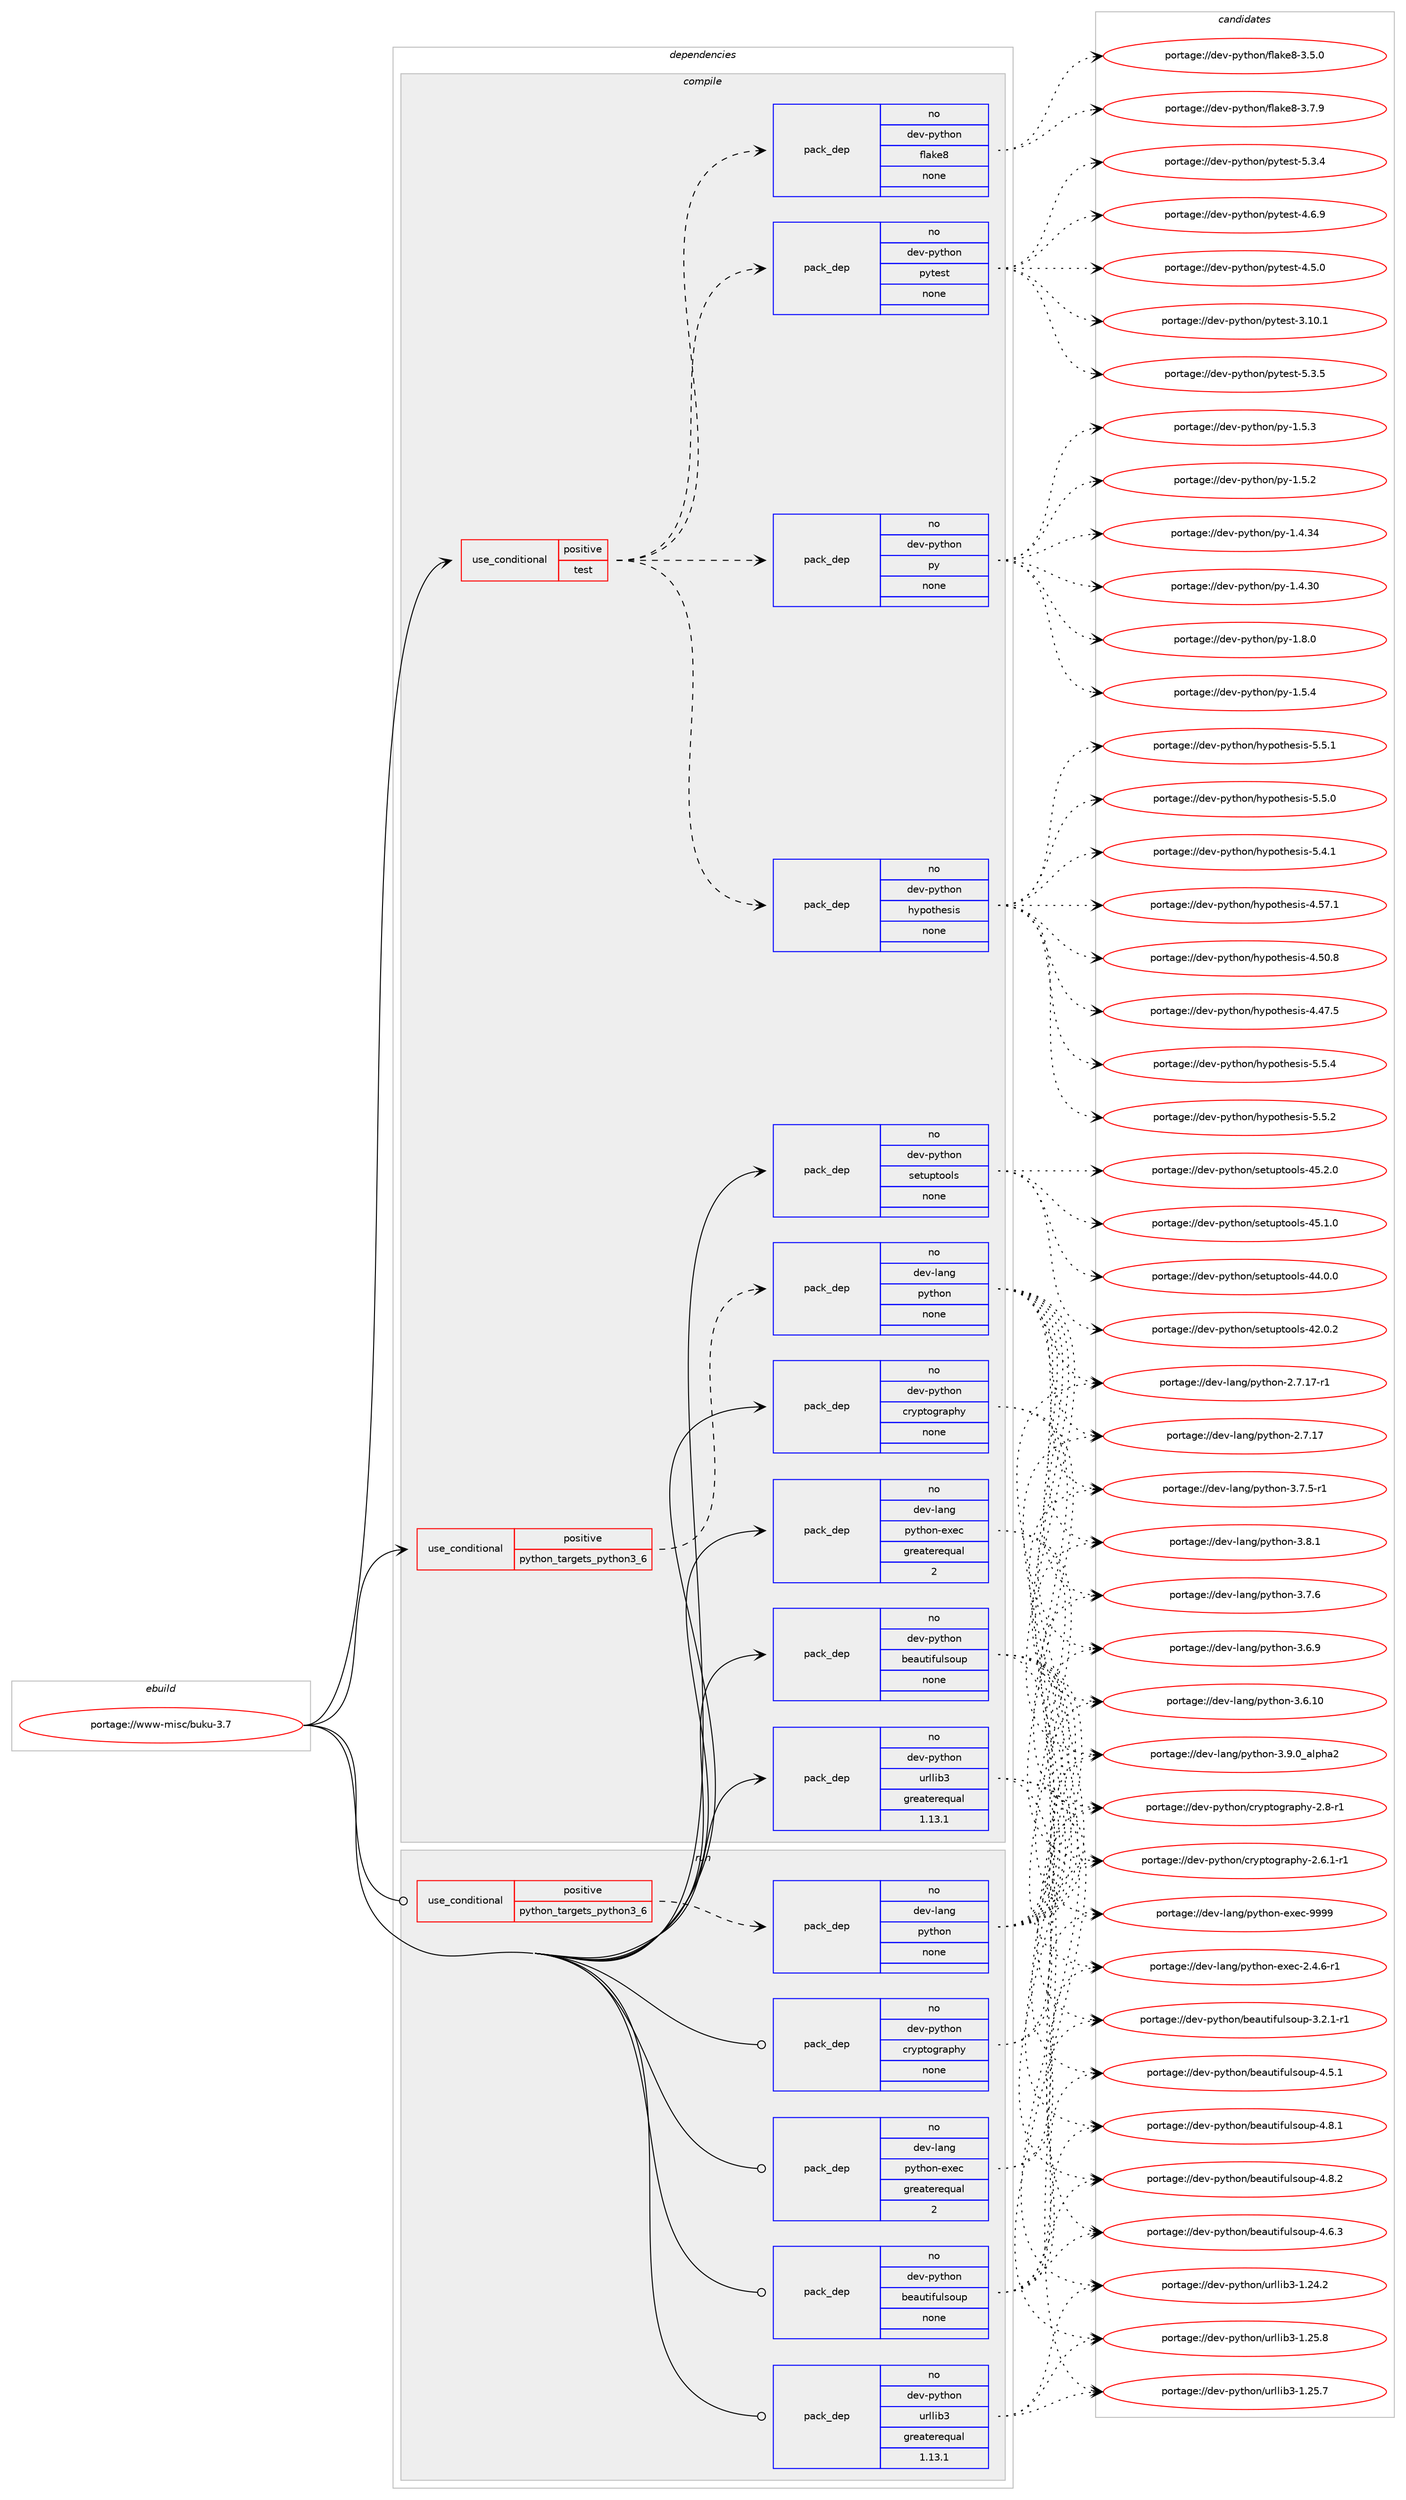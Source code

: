 digraph prolog {

# *************
# Graph options
# *************

newrank=true;
concentrate=true;
compound=true;
graph [rankdir=LR,fontname=Helvetica,fontsize=10,ranksep=1.5];#, ranksep=2.5, nodesep=0.2];
edge  [arrowhead=vee];
node  [fontname=Helvetica,fontsize=10];

# **********
# The ebuild
# **********

subgraph cluster_leftcol {
color=gray;
rank=same;
label=<<i>ebuild</i>>;
id [label="portage://www-misc/buku-3.7", color=red, width=4, href="../www-misc/buku-3.7.svg"];
}

# ****************
# The dependencies
# ****************

subgraph cluster_midcol {
color=gray;
label=<<i>dependencies</i>>;
subgraph cluster_compile {
fillcolor="#eeeeee";
style=filled;
label=<<i>compile</i>>;
subgraph cond4493 {
dependency26916 [label=<<TABLE BORDER="0" CELLBORDER="1" CELLSPACING="0" CELLPADDING="4"><TR><TD ROWSPAN="3" CELLPADDING="10">use_conditional</TD></TR><TR><TD>positive</TD></TR><TR><TD>python_targets_python3_6</TD></TR></TABLE>>, shape=none, color=red];
subgraph pack21919 {
dependency26917 [label=<<TABLE BORDER="0" CELLBORDER="1" CELLSPACING="0" CELLPADDING="4" WIDTH="220"><TR><TD ROWSPAN="6" CELLPADDING="30">pack_dep</TD></TR><TR><TD WIDTH="110">no</TD></TR><TR><TD>dev-lang</TD></TR><TR><TD>python</TD></TR><TR><TD>none</TD></TR><TR><TD></TD></TR></TABLE>>, shape=none, color=blue];
}
dependency26916:e -> dependency26917:w [weight=20,style="dashed",arrowhead="vee"];
}
id:e -> dependency26916:w [weight=20,style="solid",arrowhead="vee"];
subgraph cond4494 {
dependency26918 [label=<<TABLE BORDER="0" CELLBORDER="1" CELLSPACING="0" CELLPADDING="4"><TR><TD ROWSPAN="3" CELLPADDING="10">use_conditional</TD></TR><TR><TD>positive</TD></TR><TR><TD>test</TD></TR></TABLE>>, shape=none, color=red];
subgraph pack21920 {
dependency26919 [label=<<TABLE BORDER="0" CELLBORDER="1" CELLSPACING="0" CELLPADDING="4" WIDTH="220"><TR><TD ROWSPAN="6" CELLPADDING="30">pack_dep</TD></TR><TR><TD WIDTH="110">no</TD></TR><TR><TD>dev-python</TD></TR><TR><TD>flake8</TD></TR><TR><TD>none</TD></TR><TR><TD></TD></TR></TABLE>>, shape=none, color=blue];
}
dependency26918:e -> dependency26919:w [weight=20,style="dashed",arrowhead="vee"];
subgraph pack21921 {
dependency26920 [label=<<TABLE BORDER="0" CELLBORDER="1" CELLSPACING="0" CELLPADDING="4" WIDTH="220"><TR><TD ROWSPAN="6" CELLPADDING="30">pack_dep</TD></TR><TR><TD WIDTH="110">no</TD></TR><TR><TD>dev-python</TD></TR><TR><TD>hypothesis</TD></TR><TR><TD>none</TD></TR><TR><TD></TD></TR></TABLE>>, shape=none, color=blue];
}
dependency26918:e -> dependency26920:w [weight=20,style="dashed",arrowhead="vee"];
subgraph pack21922 {
dependency26921 [label=<<TABLE BORDER="0" CELLBORDER="1" CELLSPACING="0" CELLPADDING="4" WIDTH="220"><TR><TD ROWSPAN="6" CELLPADDING="30">pack_dep</TD></TR><TR><TD WIDTH="110">no</TD></TR><TR><TD>dev-python</TD></TR><TR><TD>py</TD></TR><TR><TD>none</TD></TR><TR><TD></TD></TR></TABLE>>, shape=none, color=blue];
}
dependency26918:e -> dependency26921:w [weight=20,style="dashed",arrowhead="vee"];
subgraph pack21923 {
dependency26922 [label=<<TABLE BORDER="0" CELLBORDER="1" CELLSPACING="0" CELLPADDING="4" WIDTH="220"><TR><TD ROWSPAN="6" CELLPADDING="30">pack_dep</TD></TR><TR><TD WIDTH="110">no</TD></TR><TR><TD>dev-python</TD></TR><TR><TD>pytest</TD></TR><TR><TD>none</TD></TR><TR><TD></TD></TR></TABLE>>, shape=none, color=blue];
}
dependency26918:e -> dependency26922:w [weight=20,style="dashed",arrowhead="vee"];
}
id:e -> dependency26918:w [weight=20,style="solid",arrowhead="vee"];
subgraph pack21924 {
dependency26923 [label=<<TABLE BORDER="0" CELLBORDER="1" CELLSPACING="0" CELLPADDING="4" WIDTH="220"><TR><TD ROWSPAN="6" CELLPADDING="30">pack_dep</TD></TR><TR><TD WIDTH="110">no</TD></TR><TR><TD>dev-lang</TD></TR><TR><TD>python-exec</TD></TR><TR><TD>greaterequal</TD></TR><TR><TD>2</TD></TR></TABLE>>, shape=none, color=blue];
}
id:e -> dependency26923:w [weight=20,style="solid",arrowhead="vee"];
subgraph pack21925 {
dependency26924 [label=<<TABLE BORDER="0" CELLBORDER="1" CELLSPACING="0" CELLPADDING="4" WIDTH="220"><TR><TD ROWSPAN="6" CELLPADDING="30">pack_dep</TD></TR><TR><TD WIDTH="110">no</TD></TR><TR><TD>dev-python</TD></TR><TR><TD>beautifulsoup</TD></TR><TR><TD>none</TD></TR><TR><TD></TD></TR></TABLE>>, shape=none, color=blue];
}
id:e -> dependency26924:w [weight=20,style="solid",arrowhead="vee"];
subgraph pack21926 {
dependency26925 [label=<<TABLE BORDER="0" CELLBORDER="1" CELLSPACING="0" CELLPADDING="4" WIDTH="220"><TR><TD ROWSPAN="6" CELLPADDING="30">pack_dep</TD></TR><TR><TD WIDTH="110">no</TD></TR><TR><TD>dev-python</TD></TR><TR><TD>cryptography</TD></TR><TR><TD>none</TD></TR><TR><TD></TD></TR></TABLE>>, shape=none, color=blue];
}
id:e -> dependency26925:w [weight=20,style="solid",arrowhead="vee"];
subgraph pack21927 {
dependency26926 [label=<<TABLE BORDER="0" CELLBORDER="1" CELLSPACING="0" CELLPADDING="4" WIDTH="220"><TR><TD ROWSPAN="6" CELLPADDING="30">pack_dep</TD></TR><TR><TD WIDTH="110">no</TD></TR><TR><TD>dev-python</TD></TR><TR><TD>setuptools</TD></TR><TR><TD>none</TD></TR><TR><TD></TD></TR></TABLE>>, shape=none, color=blue];
}
id:e -> dependency26926:w [weight=20,style="solid",arrowhead="vee"];
subgraph pack21928 {
dependency26927 [label=<<TABLE BORDER="0" CELLBORDER="1" CELLSPACING="0" CELLPADDING="4" WIDTH="220"><TR><TD ROWSPAN="6" CELLPADDING="30">pack_dep</TD></TR><TR><TD WIDTH="110">no</TD></TR><TR><TD>dev-python</TD></TR><TR><TD>urllib3</TD></TR><TR><TD>greaterequal</TD></TR><TR><TD>1.13.1</TD></TR></TABLE>>, shape=none, color=blue];
}
id:e -> dependency26927:w [weight=20,style="solid",arrowhead="vee"];
}
subgraph cluster_compileandrun {
fillcolor="#eeeeee";
style=filled;
label=<<i>compile and run</i>>;
}
subgraph cluster_run {
fillcolor="#eeeeee";
style=filled;
label=<<i>run</i>>;
subgraph cond4495 {
dependency26928 [label=<<TABLE BORDER="0" CELLBORDER="1" CELLSPACING="0" CELLPADDING="4"><TR><TD ROWSPAN="3" CELLPADDING="10">use_conditional</TD></TR><TR><TD>positive</TD></TR><TR><TD>python_targets_python3_6</TD></TR></TABLE>>, shape=none, color=red];
subgraph pack21929 {
dependency26929 [label=<<TABLE BORDER="0" CELLBORDER="1" CELLSPACING="0" CELLPADDING="4" WIDTH="220"><TR><TD ROWSPAN="6" CELLPADDING="30">pack_dep</TD></TR><TR><TD WIDTH="110">no</TD></TR><TR><TD>dev-lang</TD></TR><TR><TD>python</TD></TR><TR><TD>none</TD></TR><TR><TD></TD></TR></TABLE>>, shape=none, color=blue];
}
dependency26928:e -> dependency26929:w [weight=20,style="dashed",arrowhead="vee"];
}
id:e -> dependency26928:w [weight=20,style="solid",arrowhead="odot"];
subgraph pack21930 {
dependency26930 [label=<<TABLE BORDER="0" CELLBORDER="1" CELLSPACING="0" CELLPADDING="4" WIDTH="220"><TR><TD ROWSPAN="6" CELLPADDING="30">pack_dep</TD></TR><TR><TD WIDTH="110">no</TD></TR><TR><TD>dev-lang</TD></TR><TR><TD>python-exec</TD></TR><TR><TD>greaterequal</TD></TR><TR><TD>2</TD></TR></TABLE>>, shape=none, color=blue];
}
id:e -> dependency26930:w [weight=20,style="solid",arrowhead="odot"];
subgraph pack21931 {
dependency26931 [label=<<TABLE BORDER="0" CELLBORDER="1" CELLSPACING="0" CELLPADDING="4" WIDTH="220"><TR><TD ROWSPAN="6" CELLPADDING="30">pack_dep</TD></TR><TR><TD WIDTH="110">no</TD></TR><TR><TD>dev-python</TD></TR><TR><TD>beautifulsoup</TD></TR><TR><TD>none</TD></TR><TR><TD></TD></TR></TABLE>>, shape=none, color=blue];
}
id:e -> dependency26931:w [weight=20,style="solid",arrowhead="odot"];
subgraph pack21932 {
dependency26932 [label=<<TABLE BORDER="0" CELLBORDER="1" CELLSPACING="0" CELLPADDING="4" WIDTH="220"><TR><TD ROWSPAN="6" CELLPADDING="30">pack_dep</TD></TR><TR><TD WIDTH="110">no</TD></TR><TR><TD>dev-python</TD></TR><TR><TD>cryptography</TD></TR><TR><TD>none</TD></TR><TR><TD></TD></TR></TABLE>>, shape=none, color=blue];
}
id:e -> dependency26932:w [weight=20,style="solid",arrowhead="odot"];
subgraph pack21933 {
dependency26933 [label=<<TABLE BORDER="0" CELLBORDER="1" CELLSPACING="0" CELLPADDING="4" WIDTH="220"><TR><TD ROWSPAN="6" CELLPADDING="30">pack_dep</TD></TR><TR><TD WIDTH="110">no</TD></TR><TR><TD>dev-python</TD></TR><TR><TD>urllib3</TD></TR><TR><TD>greaterequal</TD></TR><TR><TD>1.13.1</TD></TR></TABLE>>, shape=none, color=blue];
}
id:e -> dependency26933:w [weight=20,style="solid",arrowhead="odot"];
}
}

# **************
# The candidates
# **************

subgraph cluster_choices {
rank=same;
color=gray;
label=<<i>candidates</i>>;

subgraph choice21919 {
color=black;
nodesep=1;
choice10010111845108971101034711212111610411111045514657464895971081121049750 [label="portage://dev-lang/python-3.9.0_alpha2", color=red, width=4,href="../dev-lang/python-3.9.0_alpha2.svg"];
choice100101118451089711010347112121116104111110455146564649 [label="portage://dev-lang/python-3.8.1", color=red, width=4,href="../dev-lang/python-3.8.1.svg"];
choice100101118451089711010347112121116104111110455146554654 [label="portage://dev-lang/python-3.7.6", color=red, width=4,href="../dev-lang/python-3.7.6.svg"];
choice1001011184510897110103471121211161041111104551465546534511449 [label="portage://dev-lang/python-3.7.5-r1", color=red, width=4,href="../dev-lang/python-3.7.5-r1.svg"];
choice100101118451089711010347112121116104111110455146544657 [label="portage://dev-lang/python-3.6.9", color=red, width=4,href="../dev-lang/python-3.6.9.svg"];
choice10010111845108971101034711212111610411111045514654464948 [label="portage://dev-lang/python-3.6.10", color=red, width=4,href="../dev-lang/python-3.6.10.svg"];
choice100101118451089711010347112121116104111110455046554649554511449 [label="portage://dev-lang/python-2.7.17-r1", color=red, width=4,href="../dev-lang/python-2.7.17-r1.svg"];
choice10010111845108971101034711212111610411111045504655464955 [label="portage://dev-lang/python-2.7.17", color=red, width=4,href="../dev-lang/python-2.7.17.svg"];
dependency26917:e -> choice10010111845108971101034711212111610411111045514657464895971081121049750:w [style=dotted,weight="100"];
dependency26917:e -> choice100101118451089711010347112121116104111110455146564649:w [style=dotted,weight="100"];
dependency26917:e -> choice100101118451089711010347112121116104111110455146554654:w [style=dotted,weight="100"];
dependency26917:e -> choice1001011184510897110103471121211161041111104551465546534511449:w [style=dotted,weight="100"];
dependency26917:e -> choice100101118451089711010347112121116104111110455146544657:w [style=dotted,weight="100"];
dependency26917:e -> choice10010111845108971101034711212111610411111045514654464948:w [style=dotted,weight="100"];
dependency26917:e -> choice100101118451089711010347112121116104111110455046554649554511449:w [style=dotted,weight="100"];
dependency26917:e -> choice10010111845108971101034711212111610411111045504655464955:w [style=dotted,weight="100"];
}
subgraph choice21920 {
color=black;
nodesep=1;
choice10010111845112121116104111110471021089710710156455146554657 [label="portage://dev-python/flake8-3.7.9", color=red, width=4,href="../dev-python/flake8-3.7.9.svg"];
choice10010111845112121116104111110471021089710710156455146534648 [label="portage://dev-python/flake8-3.5.0", color=red, width=4,href="../dev-python/flake8-3.5.0.svg"];
dependency26919:e -> choice10010111845112121116104111110471021089710710156455146554657:w [style=dotted,weight="100"];
dependency26919:e -> choice10010111845112121116104111110471021089710710156455146534648:w [style=dotted,weight="100"];
}
subgraph choice21921 {
color=black;
nodesep=1;
choice1001011184511212111610411111047104121112111116104101115105115455346534652 [label="portage://dev-python/hypothesis-5.5.4", color=red, width=4,href="../dev-python/hypothesis-5.5.4.svg"];
choice1001011184511212111610411111047104121112111116104101115105115455346534650 [label="portage://dev-python/hypothesis-5.5.2", color=red, width=4,href="../dev-python/hypothesis-5.5.2.svg"];
choice1001011184511212111610411111047104121112111116104101115105115455346534649 [label="portage://dev-python/hypothesis-5.5.1", color=red, width=4,href="../dev-python/hypothesis-5.5.1.svg"];
choice1001011184511212111610411111047104121112111116104101115105115455346534648 [label="portage://dev-python/hypothesis-5.5.0", color=red, width=4,href="../dev-python/hypothesis-5.5.0.svg"];
choice1001011184511212111610411111047104121112111116104101115105115455346524649 [label="portage://dev-python/hypothesis-5.4.1", color=red, width=4,href="../dev-python/hypothesis-5.4.1.svg"];
choice100101118451121211161041111104710412111211111610410111510511545524653554649 [label="portage://dev-python/hypothesis-4.57.1", color=red, width=4,href="../dev-python/hypothesis-4.57.1.svg"];
choice100101118451121211161041111104710412111211111610410111510511545524653484656 [label="portage://dev-python/hypothesis-4.50.8", color=red, width=4,href="../dev-python/hypothesis-4.50.8.svg"];
choice100101118451121211161041111104710412111211111610410111510511545524652554653 [label="portage://dev-python/hypothesis-4.47.5", color=red, width=4,href="../dev-python/hypothesis-4.47.5.svg"];
dependency26920:e -> choice1001011184511212111610411111047104121112111116104101115105115455346534652:w [style=dotted,weight="100"];
dependency26920:e -> choice1001011184511212111610411111047104121112111116104101115105115455346534650:w [style=dotted,weight="100"];
dependency26920:e -> choice1001011184511212111610411111047104121112111116104101115105115455346534649:w [style=dotted,weight="100"];
dependency26920:e -> choice1001011184511212111610411111047104121112111116104101115105115455346534648:w [style=dotted,weight="100"];
dependency26920:e -> choice1001011184511212111610411111047104121112111116104101115105115455346524649:w [style=dotted,weight="100"];
dependency26920:e -> choice100101118451121211161041111104710412111211111610410111510511545524653554649:w [style=dotted,weight="100"];
dependency26920:e -> choice100101118451121211161041111104710412111211111610410111510511545524653484656:w [style=dotted,weight="100"];
dependency26920:e -> choice100101118451121211161041111104710412111211111610410111510511545524652554653:w [style=dotted,weight="100"];
}
subgraph choice21922 {
color=black;
nodesep=1;
choice1001011184511212111610411111047112121454946564648 [label="portage://dev-python/py-1.8.0", color=red, width=4,href="../dev-python/py-1.8.0.svg"];
choice1001011184511212111610411111047112121454946534652 [label="portage://dev-python/py-1.5.4", color=red, width=4,href="../dev-python/py-1.5.4.svg"];
choice1001011184511212111610411111047112121454946534651 [label="portage://dev-python/py-1.5.3", color=red, width=4,href="../dev-python/py-1.5.3.svg"];
choice1001011184511212111610411111047112121454946534650 [label="portage://dev-python/py-1.5.2", color=red, width=4,href="../dev-python/py-1.5.2.svg"];
choice100101118451121211161041111104711212145494652465152 [label="portage://dev-python/py-1.4.34", color=red, width=4,href="../dev-python/py-1.4.34.svg"];
choice100101118451121211161041111104711212145494652465148 [label="portage://dev-python/py-1.4.30", color=red, width=4,href="../dev-python/py-1.4.30.svg"];
dependency26921:e -> choice1001011184511212111610411111047112121454946564648:w [style=dotted,weight="100"];
dependency26921:e -> choice1001011184511212111610411111047112121454946534652:w [style=dotted,weight="100"];
dependency26921:e -> choice1001011184511212111610411111047112121454946534651:w [style=dotted,weight="100"];
dependency26921:e -> choice1001011184511212111610411111047112121454946534650:w [style=dotted,weight="100"];
dependency26921:e -> choice100101118451121211161041111104711212145494652465152:w [style=dotted,weight="100"];
dependency26921:e -> choice100101118451121211161041111104711212145494652465148:w [style=dotted,weight="100"];
}
subgraph choice21923 {
color=black;
nodesep=1;
choice1001011184511212111610411111047112121116101115116455346514653 [label="portage://dev-python/pytest-5.3.5", color=red, width=4,href="../dev-python/pytest-5.3.5.svg"];
choice1001011184511212111610411111047112121116101115116455346514652 [label="portage://dev-python/pytest-5.3.4", color=red, width=4,href="../dev-python/pytest-5.3.4.svg"];
choice1001011184511212111610411111047112121116101115116455246544657 [label="portage://dev-python/pytest-4.6.9", color=red, width=4,href="../dev-python/pytest-4.6.9.svg"];
choice1001011184511212111610411111047112121116101115116455246534648 [label="portage://dev-python/pytest-4.5.0", color=red, width=4,href="../dev-python/pytest-4.5.0.svg"];
choice100101118451121211161041111104711212111610111511645514649484649 [label="portage://dev-python/pytest-3.10.1", color=red, width=4,href="../dev-python/pytest-3.10.1.svg"];
dependency26922:e -> choice1001011184511212111610411111047112121116101115116455346514653:w [style=dotted,weight="100"];
dependency26922:e -> choice1001011184511212111610411111047112121116101115116455346514652:w [style=dotted,weight="100"];
dependency26922:e -> choice1001011184511212111610411111047112121116101115116455246544657:w [style=dotted,weight="100"];
dependency26922:e -> choice1001011184511212111610411111047112121116101115116455246534648:w [style=dotted,weight="100"];
dependency26922:e -> choice100101118451121211161041111104711212111610111511645514649484649:w [style=dotted,weight="100"];
}
subgraph choice21924 {
color=black;
nodesep=1;
choice10010111845108971101034711212111610411111045101120101994557575757 [label="portage://dev-lang/python-exec-9999", color=red, width=4,href="../dev-lang/python-exec-9999.svg"];
choice10010111845108971101034711212111610411111045101120101994550465246544511449 [label="portage://dev-lang/python-exec-2.4.6-r1", color=red, width=4,href="../dev-lang/python-exec-2.4.6-r1.svg"];
dependency26923:e -> choice10010111845108971101034711212111610411111045101120101994557575757:w [style=dotted,weight="100"];
dependency26923:e -> choice10010111845108971101034711212111610411111045101120101994550465246544511449:w [style=dotted,weight="100"];
}
subgraph choice21925 {
color=black;
nodesep=1;
choice10010111845112121116104111110479810197117116105102117108115111117112455246564650 [label="portage://dev-python/beautifulsoup-4.8.2", color=red, width=4,href="../dev-python/beautifulsoup-4.8.2.svg"];
choice10010111845112121116104111110479810197117116105102117108115111117112455246564649 [label="portage://dev-python/beautifulsoup-4.8.1", color=red, width=4,href="../dev-python/beautifulsoup-4.8.1.svg"];
choice10010111845112121116104111110479810197117116105102117108115111117112455246544651 [label="portage://dev-python/beautifulsoup-4.6.3", color=red, width=4,href="../dev-python/beautifulsoup-4.6.3.svg"];
choice10010111845112121116104111110479810197117116105102117108115111117112455246534649 [label="portage://dev-python/beautifulsoup-4.5.1", color=red, width=4,href="../dev-python/beautifulsoup-4.5.1.svg"];
choice100101118451121211161041111104798101971171161051021171081151111171124551465046494511449 [label="portage://dev-python/beautifulsoup-3.2.1-r1", color=red, width=4,href="../dev-python/beautifulsoup-3.2.1-r1.svg"];
dependency26924:e -> choice10010111845112121116104111110479810197117116105102117108115111117112455246564650:w [style=dotted,weight="100"];
dependency26924:e -> choice10010111845112121116104111110479810197117116105102117108115111117112455246564649:w [style=dotted,weight="100"];
dependency26924:e -> choice10010111845112121116104111110479810197117116105102117108115111117112455246544651:w [style=dotted,weight="100"];
dependency26924:e -> choice10010111845112121116104111110479810197117116105102117108115111117112455246534649:w [style=dotted,weight="100"];
dependency26924:e -> choice100101118451121211161041111104798101971171161051021171081151111171124551465046494511449:w [style=dotted,weight="100"];
}
subgraph choice21926 {
color=black;
nodesep=1;
choice10010111845112121116104111110479911412111211611110311497112104121455046564511449 [label="portage://dev-python/cryptography-2.8-r1", color=red, width=4,href="../dev-python/cryptography-2.8-r1.svg"];
choice100101118451121211161041111104799114121112116111103114971121041214550465446494511449 [label="portage://dev-python/cryptography-2.6.1-r1", color=red, width=4,href="../dev-python/cryptography-2.6.1-r1.svg"];
dependency26925:e -> choice10010111845112121116104111110479911412111211611110311497112104121455046564511449:w [style=dotted,weight="100"];
dependency26925:e -> choice100101118451121211161041111104799114121112116111103114971121041214550465446494511449:w [style=dotted,weight="100"];
}
subgraph choice21927 {
color=black;
nodesep=1;
choice100101118451121211161041111104711510111611711211611111110811545525346504648 [label="portage://dev-python/setuptools-45.2.0", color=red, width=4,href="../dev-python/setuptools-45.2.0.svg"];
choice100101118451121211161041111104711510111611711211611111110811545525346494648 [label="portage://dev-python/setuptools-45.1.0", color=red, width=4,href="../dev-python/setuptools-45.1.0.svg"];
choice100101118451121211161041111104711510111611711211611111110811545525246484648 [label="portage://dev-python/setuptools-44.0.0", color=red, width=4,href="../dev-python/setuptools-44.0.0.svg"];
choice100101118451121211161041111104711510111611711211611111110811545525046484650 [label="portage://dev-python/setuptools-42.0.2", color=red, width=4,href="../dev-python/setuptools-42.0.2.svg"];
dependency26926:e -> choice100101118451121211161041111104711510111611711211611111110811545525346504648:w [style=dotted,weight="100"];
dependency26926:e -> choice100101118451121211161041111104711510111611711211611111110811545525346494648:w [style=dotted,weight="100"];
dependency26926:e -> choice100101118451121211161041111104711510111611711211611111110811545525246484648:w [style=dotted,weight="100"];
dependency26926:e -> choice100101118451121211161041111104711510111611711211611111110811545525046484650:w [style=dotted,weight="100"];
}
subgraph choice21928 {
color=black;
nodesep=1;
choice1001011184511212111610411111047117114108108105985145494650534656 [label="portage://dev-python/urllib3-1.25.8", color=red, width=4,href="../dev-python/urllib3-1.25.8.svg"];
choice1001011184511212111610411111047117114108108105985145494650534655 [label="portage://dev-python/urllib3-1.25.7", color=red, width=4,href="../dev-python/urllib3-1.25.7.svg"];
choice1001011184511212111610411111047117114108108105985145494650524650 [label="portage://dev-python/urllib3-1.24.2", color=red, width=4,href="../dev-python/urllib3-1.24.2.svg"];
dependency26927:e -> choice1001011184511212111610411111047117114108108105985145494650534656:w [style=dotted,weight="100"];
dependency26927:e -> choice1001011184511212111610411111047117114108108105985145494650534655:w [style=dotted,weight="100"];
dependency26927:e -> choice1001011184511212111610411111047117114108108105985145494650524650:w [style=dotted,weight="100"];
}
subgraph choice21929 {
color=black;
nodesep=1;
choice10010111845108971101034711212111610411111045514657464895971081121049750 [label="portage://dev-lang/python-3.9.0_alpha2", color=red, width=4,href="../dev-lang/python-3.9.0_alpha2.svg"];
choice100101118451089711010347112121116104111110455146564649 [label="portage://dev-lang/python-3.8.1", color=red, width=4,href="../dev-lang/python-3.8.1.svg"];
choice100101118451089711010347112121116104111110455146554654 [label="portage://dev-lang/python-3.7.6", color=red, width=4,href="../dev-lang/python-3.7.6.svg"];
choice1001011184510897110103471121211161041111104551465546534511449 [label="portage://dev-lang/python-3.7.5-r1", color=red, width=4,href="../dev-lang/python-3.7.5-r1.svg"];
choice100101118451089711010347112121116104111110455146544657 [label="portage://dev-lang/python-3.6.9", color=red, width=4,href="../dev-lang/python-3.6.9.svg"];
choice10010111845108971101034711212111610411111045514654464948 [label="portage://dev-lang/python-3.6.10", color=red, width=4,href="../dev-lang/python-3.6.10.svg"];
choice100101118451089711010347112121116104111110455046554649554511449 [label="portage://dev-lang/python-2.7.17-r1", color=red, width=4,href="../dev-lang/python-2.7.17-r1.svg"];
choice10010111845108971101034711212111610411111045504655464955 [label="portage://dev-lang/python-2.7.17", color=red, width=4,href="../dev-lang/python-2.7.17.svg"];
dependency26929:e -> choice10010111845108971101034711212111610411111045514657464895971081121049750:w [style=dotted,weight="100"];
dependency26929:e -> choice100101118451089711010347112121116104111110455146564649:w [style=dotted,weight="100"];
dependency26929:e -> choice100101118451089711010347112121116104111110455146554654:w [style=dotted,weight="100"];
dependency26929:e -> choice1001011184510897110103471121211161041111104551465546534511449:w [style=dotted,weight="100"];
dependency26929:e -> choice100101118451089711010347112121116104111110455146544657:w [style=dotted,weight="100"];
dependency26929:e -> choice10010111845108971101034711212111610411111045514654464948:w [style=dotted,weight="100"];
dependency26929:e -> choice100101118451089711010347112121116104111110455046554649554511449:w [style=dotted,weight="100"];
dependency26929:e -> choice10010111845108971101034711212111610411111045504655464955:w [style=dotted,weight="100"];
}
subgraph choice21930 {
color=black;
nodesep=1;
choice10010111845108971101034711212111610411111045101120101994557575757 [label="portage://dev-lang/python-exec-9999", color=red, width=4,href="../dev-lang/python-exec-9999.svg"];
choice10010111845108971101034711212111610411111045101120101994550465246544511449 [label="portage://dev-lang/python-exec-2.4.6-r1", color=red, width=4,href="../dev-lang/python-exec-2.4.6-r1.svg"];
dependency26930:e -> choice10010111845108971101034711212111610411111045101120101994557575757:w [style=dotted,weight="100"];
dependency26930:e -> choice10010111845108971101034711212111610411111045101120101994550465246544511449:w [style=dotted,weight="100"];
}
subgraph choice21931 {
color=black;
nodesep=1;
choice10010111845112121116104111110479810197117116105102117108115111117112455246564650 [label="portage://dev-python/beautifulsoup-4.8.2", color=red, width=4,href="../dev-python/beautifulsoup-4.8.2.svg"];
choice10010111845112121116104111110479810197117116105102117108115111117112455246564649 [label="portage://dev-python/beautifulsoup-4.8.1", color=red, width=4,href="../dev-python/beautifulsoup-4.8.1.svg"];
choice10010111845112121116104111110479810197117116105102117108115111117112455246544651 [label="portage://dev-python/beautifulsoup-4.6.3", color=red, width=4,href="../dev-python/beautifulsoup-4.6.3.svg"];
choice10010111845112121116104111110479810197117116105102117108115111117112455246534649 [label="portage://dev-python/beautifulsoup-4.5.1", color=red, width=4,href="../dev-python/beautifulsoup-4.5.1.svg"];
choice100101118451121211161041111104798101971171161051021171081151111171124551465046494511449 [label="portage://dev-python/beautifulsoup-3.2.1-r1", color=red, width=4,href="../dev-python/beautifulsoup-3.2.1-r1.svg"];
dependency26931:e -> choice10010111845112121116104111110479810197117116105102117108115111117112455246564650:w [style=dotted,weight="100"];
dependency26931:e -> choice10010111845112121116104111110479810197117116105102117108115111117112455246564649:w [style=dotted,weight="100"];
dependency26931:e -> choice10010111845112121116104111110479810197117116105102117108115111117112455246544651:w [style=dotted,weight="100"];
dependency26931:e -> choice10010111845112121116104111110479810197117116105102117108115111117112455246534649:w [style=dotted,weight="100"];
dependency26931:e -> choice100101118451121211161041111104798101971171161051021171081151111171124551465046494511449:w [style=dotted,weight="100"];
}
subgraph choice21932 {
color=black;
nodesep=1;
choice10010111845112121116104111110479911412111211611110311497112104121455046564511449 [label="portage://dev-python/cryptography-2.8-r1", color=red, width=4,href="../dev-python/cryptography-2.8-r1.svg"];
choice100101118451121211161041111104799114121112116111103114971121041214550465446494511449 [label="portage://dev-python/cryptography-2.6.1-r1", color=red, width=4,href="../dev-python/cryptography-2.6.1-r1.svg"];
dependency26932:e -> choice10010111845112121116104111110479911412111211611110311497112104121455046564511449:w [style=dotted,weight="100"];
dependency26932:e -> choice100101118451121211161041111104799114121112116111103114971121041214550465446494511449:w [style=dotted,weight="100"];
}
subgraph choice21933 {
color=black;
nodesep=1;
choice1001011184511212111610411111047117114108108105985145494650534656 [label="portage://dev-python/urllib3-1.25.8", color=red, width=4,href="../dev-python/urllib3-1.25.8.svg"];
choice1001011184511212111610411111047117114108108105985145494650534655 [label="portage://dev-python/urllib3-1.25.7", color=red, width=4,href="../dev-python/urllib3-1.25.7.svg"];
choice1001011184511212111610411111047117114108108105985145494650524650 [label="portage://dev-python/urllib3-1.24.2", color=red, width=4,href="../dev-python/urllib3-1.24.2.svg"];
dependency26933:e -> choice1001011184511212111610411111047117114108108105985145494650534656:w [style=dotted,weight="100"];
dependency26933:e -> choice1001011184511212111610411111047117114108108105985145494650534655:w [style=dotted,weight="100"];
dependency26933:e -> choice1001011184511212111610411111047117114108108105985145494650524650:w [style=dotted,weight="100"];
}
}

}
